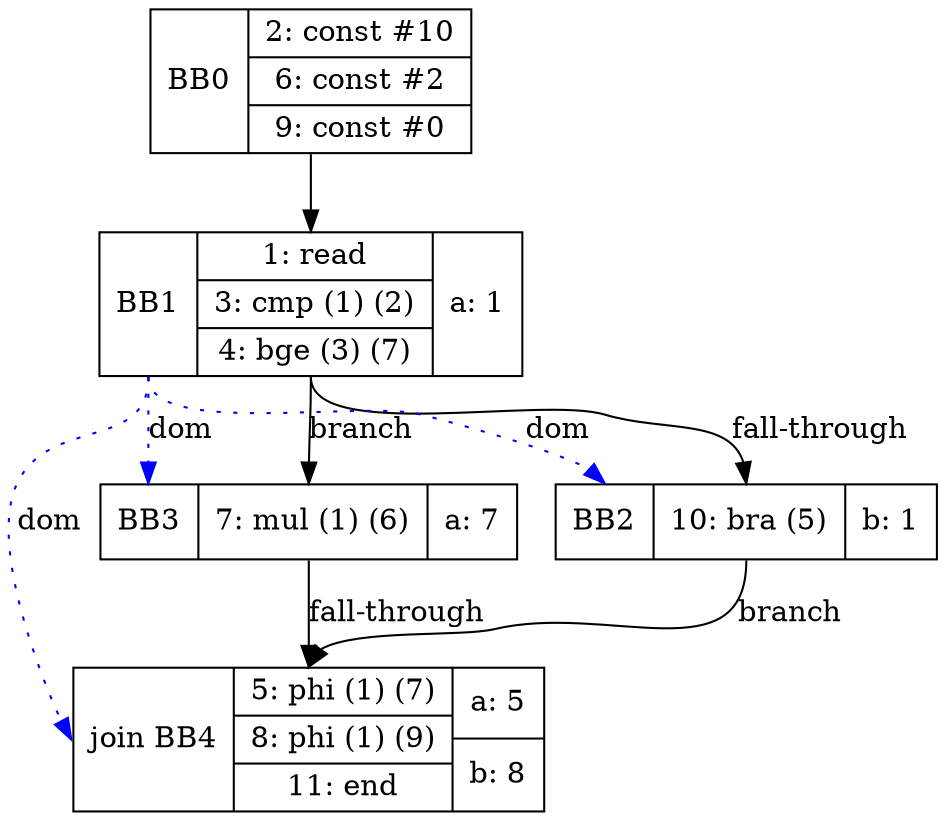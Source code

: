 digraph G {
bb0 [shape=record, label="<b>BB0 | {2: const #10|6: const #2|9: const #0}"];
bb1 [shape=record, label="<b>BB1 | {1: read|3: cmp (1) (2)|4: bge (3) (7)}| {a: 1}"];
bb2 [shape=record, label="<b>BB2 | {10: bra (5)}| {b: 1}"];
bb3 [shape=record, label="<b>BB3 | {7: mul (1) (6)}| {a: 7}"];
bb4 [shape=record, label="<b>join BB4 | {5: phi (1) (7)|8: phi (1) (9)|11: end}| {a: 5 | b: 8}"];
bb0:s -> bb1:n ;
bb1:s -> bb2:n [label="fall-through"];
bb1:s -> bb3:n [label="branch"];
bb2:s -> bb4:n [label="branch"];
bb3:s -> bb4:n [label="fall-through"];
bb1:b -> bb2:b [color=blue, style=dotted, label="dom"];
bb1:b -> bb3:b [color=blue, style=dotted, label="dom"];
bb1:b -> bb4:b [color=blue, style=dotted, label="dom"];
}